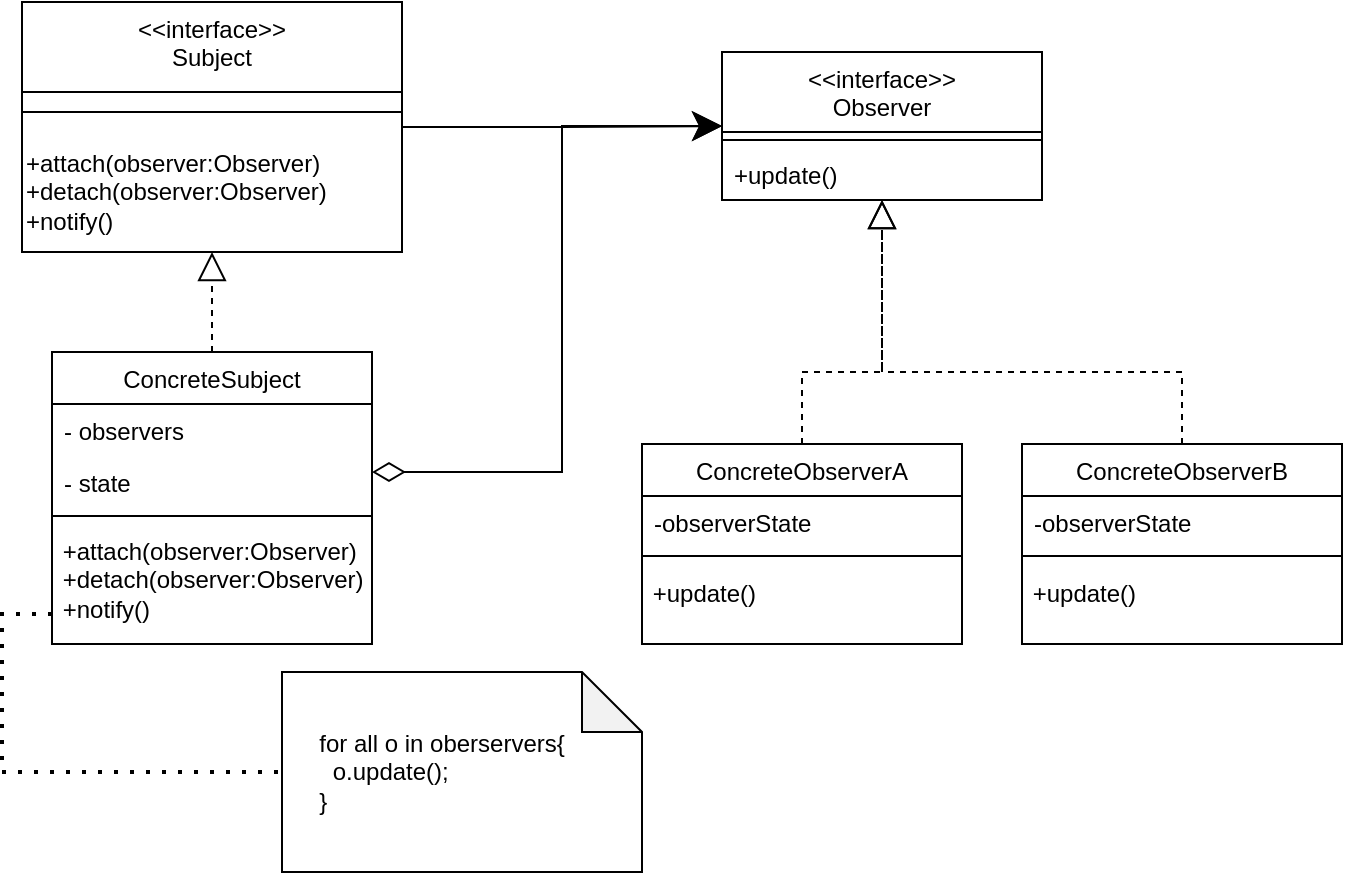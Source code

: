 <mxfile version="24.4.4" type="github">
  <diagram id="C5RBs43oDa-KdzZeNtuy" name="Page-1">
    <mxGraphModel dx="1050" dy="522" grid="1" gridSize="10" guides="1" tooltips="1" connect="1" arrows="1" fold="1" page="1" pageScale="1" pageWidth="827" pageHeight="1169" math="0" shadow="0">
      <root>
        <mxCell id="WIyWlLk6GJQsqaUBKTNV-0" />
        <mxCell id="WIyWlLk6GJQsqaUBKTNV-1" parent="WIyWlLk6GJQsqaUBKTNV-0" />
        <mxCell id="-sZlkgcCHvnuUmqD_3kK-25" value="&lt;&lt;interface&gt;&gt;&#xa;Subject" style="swimlane;fontStyle=0;align=center;verticalAlign=top;childLayout=stackLayout;horizontal=1;startSize=45;horizontalStack=0;resizeParent=1;resizeLast=0;collapsible=1;marginBottom=0;rounded=0;shadow=0;strokeWidth=1;" parent="WIyWlLk6GJQsqaUBKTNV-1" vertex="1">
          <mxGeometry x="120" y="135" width="190" height="125" as="geometry">
            <mxRectangle x="230" y="140" width="160" height="26" as="alternateBounds" />
          </mxGeometry>
        </mxCell>
        <mxCell id="-sZlkgcCHvnuUmqD_3kK-26" value="" style="line;html=1;strokeWidth=1;align=left;verticalAlign=middle;spacingTop=-1;spacingLeft=3;spacingRight=3;rotatable=0;labelPosition=right;points=[];portConstraint=eastwest;" parent="-sZlkgcCHvnuUmqD_3kK-25" vertex="1">
          <mxGeometry y="45" width="190" height="20" as="geometry" />
        </mxCell>
        <mxCell id="-sZlkgcCHvnuUmqD_3kK-27" value="&lt;div style=&quot;&quot;&gt;&lt;span style=&quot;background-color: initial;&quot;&gt;+attach(observer:Observer)&lt;/span&gt;&lt;/div&gt;&lt;div style=&quot;&quot;&gt;+detach(observer:Observer)&lt;br&gt;&lt;/div&gt;&lt;div style=&quot;&quot;&gt;+notify()&lt;br&gt;&lt;/div&gt;" style="text;html=1;align=left;verticalAlign=middle;whiteSpace=wrap;rounded=0;" parent="-sZlkgcCHvnuUmqD_3kK-25" vertex="1">
          <mxGeometry y="65" width="190" height="60" as="geometry" />
        </mxCell>
        <mxCell id="-sZlkgcCHvnuUmqD_3kK-55" style="edgeStyle=orthogonalEdgeStyle;rounded=0;orthogonalLoop=1;jettySize=auto;html=1;endArrow=classic;endFill=1;startArrow=diamondThin;startFill=0;strokeWidth=1;endSize=12;startSize=14;" parent="WIyWlLk6GJQsqaUBKTNV-1" source="-sZlkgcCHvnuUmqD_3kK-28" target="-sZlkgcCHvnuUmqD_3kK-37" edge="1">
          <mxGeometry relative="1" as="geometry">
            <Array as="points">
              <mxPoint x="390" y="370" />
              <mxPoint x="390" y="197" />
            </Array>
          </mxGeometry>
        </mxCell>
        <mxCell id="-sZlkgcCHvnuUmqD_3kK-28" value="ConcreteSubject" style="swimlane;fontStyle=0;align=center;verticalAlign=top;childLayout=stackLayout;horizontal=1;startSize=26;horizontalStack=0;resizeParent=1;resizeLast=0;collapsible=1;marginBottom=0;rounded=0;shadow=0;strokeWidth=1;" parent="WIyWlLk6GJQsqaUBKTNV-1" vertex="1">
          <mxGeometry x="135" y="310" width="160" height="146" as="geometry">
            <mxRectangle x="130" y="380" width="160" height="26" as="alternateBounds" />
          </mxGeometry>
        </mxCell>
        <mxCell id="-sZlkgcCHvnuUmqD_3kK-29" value="- observers" style="text;align=left;verticalAlign=top;spacingLeft=4;spacingRight=4;overflow=hidden;rotatable=0;points=[[0,0.5],[1,0.5]];portConstraint=eastwest;" parent="-sZlkgcCHvnuUmqD_3kK-28" vertex="1">
          <mxGeometry y="26" width="160" height="26" as="geometry" />
        </mxCell>
        <mxCell id="-sZlkgcCHvnuUmqD_3kK-54" value="- state" style="text;align=left;verticalAlign=top;spacingLeft=4;spacingRight=4;overflow=hidden;rotatable=0;points=[[0,0.5],[1,0.5]];portConstraint=eastwest;" parent="-sZlkgcCHvnuUmqD_3kK-28" vertex="1">
          <mxGeometry y="52" width="160" height="26" as="geometry" />
        </mxCell>
        <mxCell id="-sZlkgcCHvnuUmqD_3kK-30" value="" style="line;html=1;strokeWidth=1;align=left;verticalAlign=middle;spacingTop=-1;spacingLeft=3;spacingRight=3;rotatable=0;labelPosition=right;points=[];portConstraint=eastwest;" parent="-sZlkgcCHvnuUmqD_3kK-28" vertex="1">
          <mxGeometry y="78" width="160" height="8" as="geometry" />
        </mxCell>
        <mxCell id="-sZlkgcCHvnuUmqD_3kK-59" value="&lt;div style=&quot;&quot;&gt;&lt;span style=&quot;background-color: initial;&quot;&gt;&amp;nbsp;+attach(observer:Observer)&lt;/span&gt;&lt;/div&gt;&lt;div style=&quot;&quot;&gt;&amp;nbsp;+detach(observer:Observer)&lt;br&gt;&lt;/div&gt;&lt;div style=&quot;&quot;&gt;&amp;nbsp;+notify()&lt;br&gt;&lt;/div&gt;" style="text;html=1;align=left;verticalAlign=top;whiteSpace=wrap;rounded=0;" parent="-sZlkgcCHvnuUmqD_3kK-28" vertex="1">
          <mxGeometry y="86" width="160" height="60" as="geometry" />
        </mxCell>
        <mxCell id="-sZlkgcCHvnuUmqD_3kK-33" value="ConcreteObserverA" style="swimlane;fontStyle=0;align=center;verticalAlign=top;childLayout=stackLayout;horizontal=1;startSize=26;horizontalStack=0;resizeParent=1;resizeLast=0;collapsible=1;marginBottom=0;rounded=0;shadow=0;strokeWidth=1;" parent="WIyWlLk6GJQsqaUBKTNV-1" vertex="1">
          <mxGeometry x="430" y="356" width="160" height="100" as="geometry">
            <mxRectangle x="340" y="380" width="170" height="26" as="alternateBounds" />
          </mxGeometry>
        </mxCell>
        <mxCell id="-sZlkgcCHvnuUmqD_3kK-34" value="-observerState" style="text;align=left;verticalAlign=top;spacingLeft=4;spacingRight=4;overflow=hidden;rotatable=0;points=[[0,0.5],[1,0.5]];portConstraint=eastwest;" parent="-sZlkgcCHvnuUmqD_3kK-33" vertex="1">
          <mxGeometry y="26" width="160" height="26" as="geometry" />
        </mxCell>
        <mxCell id="-sZlkgcCHvnuUmqD_3kK-35" value="" style="line;html=1;strokeWidth=1;align=left;verticalAlign=middle;spacingTop=-1;spacingLeft=3;spacingRight=3;rotatable=0;labelPosition=right;points=[];portConstraint=eastwest;" parent="-sZlkgcCHvnuUmqD_3kK-33" vertex="1">
          <mxGeometry y="52" width="160" height="8" as="geometry" />
        </mxCell>
        <mxCell id="-sZlkgcCHvnuUmqD_3kK-36" value="&amp;nbsp;+update()" style="text;html=1;align=left;verticalAlign=middle;resizable=0;points=[];autosize=1;strokeColor=none;fillColor=none;" parent="-sZlkgcCHvnuUmqD_3kK-33" vertex="1">
          <mxGeometry y="60" width="160" height="30" as="geometry" />
        </mxCell>
        <mxCell id="-sZlkgcCHvnuUmqD_3kK-37" value="&lt;&lt;interface&gt;&gt;&#xa;Observer" style="swimlane;fontStyle=0;align=center;verticalAlign=middle;childLayout=stackLayout;horizontal=1;startSize=40;horizontalStack=0;resizeParent=1;resizeLast=0;collapsible=1;marginBottom=0;rounded=0;shadow=0;strokeWidth=1;" parent="WIyWlLk6GJQsqaUBKTNV-1" vertex="1">
          <mxGeometry x="470" y="160" width="160" height="74" as="geometry">
            <mxRectangle x="550" y="140" width="160" height="26" as="alternateBounds" />
          </mxGeometry>
        </mxCell>
        <mxCell id="-sZlkgcCHvnuUmqD_3kK-38" value="" style="line;html=1;strokeWidth=1;align=left;verticalAlign=middle;spacingTop=-1;spacingLeft=3;spacingRight=3;rotatable=1;labelPosition=right;points=[];portConstraint=eastwest;movable=1;resizable=1;deletable=1;editable=1;locked=0;connectable=1;" parent="-sZlkgcCHvnuUmqD_3kK-37" vertex="1">
          <mxGeometry y="40" width="160" height="8" as="geometry" />
        </mxCell>
        <mxCell id="-sZlkgcCHvnuUmqD_3kK-60" value="+update()" style="text;align=left;verticalAlign=top;spacingLeft=4;spacingRight=4;overflow=hidden;rotatable=1;points=[[0,0.5],[1,0.5]];portConstraint=eastwest;movable=1;resizable=1;deletable=1;editable=1;locked=0;connectable=1;" parent="-sZlkgcCHvnuUmqD_3kK-37" vertex="1">
          <mxGeometry y="48" width="160" height="26" as="geometry" />
        </mxCell>
        <mxCell id="-sZlkgcCHvnuUmqD_3kK-40" value="ConcreteObserverB" style="swimlane;fontStyle=0;align=center;verticalAlign=top;childLayout=stackLayout;horizontal=1;startSize=26;horizontalStack=0;resizeParent=1;resizeLast=0;collapsible=1;marginBottom=0;rounded=0;shadow=0;strokeWidth=1;" parent="WIyWlLk6GJQsqaUBKTNV-1" vertex="1">
          <mxGeometry x="620" y="356" width="160" height="100" as="geometry">
            <mxRectangle x="340" y="380" width="170" height="26" as="alternateBounds" />
          </mxGeometry>
        </mxCell>
        <mxCell id="-sZlkgcCHvnuUmqD_3kK-41" value="-observerState" style="text;align=left;verticalAlign=top;spacingLeft=4;spacingRight=4;overflow=hidden;rotatable=0;points=[[0,0.5],[1,0.5]];portConstraint=eastwest;" parent="-sZlkgcCHvnuUmqD_3kK-40" vertex="1">
          <mxGeometry y="26" width="160" height="26" as="geometry" />
        </mxCell>
        <mxCell id="-sZlkgcCHvnuUmqD_3kK-42" value="" style="line;html=1;strokeWidth=1;align=left;verticalAlign=middle;spacingTop=-1;spacingLeft=3;spacingRight=3;rotatable=0;labelPosition=right;points=[];portConstraint=eastwest;" parent="-sZlkgcCHvnuUmqD_3kK-40" vertex="1">
          <mxGeometry y="52" width="160" height="8" as="geometry" />
        </mxCell>
        <mxCell id="-sZlkgcCHvnuUmqD_3kK-43" value="&amp;nbsp;+update()" style="text;html=1;align=left;verticalAlign=middle;resizable=0;points=[];autosize=1;strokeColor=none;fillColor=none;" parent="-sZlkgcCHvnuUmqD_3kK-40" vertex="1">
          <mxGeometry y="60" width="160" height="30" as="geometry" />
        </mxCell>
        <mxCell id="-sZlkgcCHvnuUmqD_3kK-44" value="&amp;nbsp; &amp;nbsp; &amp;nbsp;for all o in oberservers{&amp;nbsp; &amp;nbsp; &amp;nbsp; &amp;nbsp; &amp;nbsp; &amp;nbsp; &amp;nbsp; &amp;nbsp; &amp;nbsp; &amp;nbsp;o.update();&lt;br&gt;&amp;nbsp; &amp;nbsp; &amp;nbsp;}" style="shape=note;whiteSpace=wrap;html=1;backgroundOutline=1;darkOpacity=0.05;align=left;" parent="WIyWlLk6GJQsqaUBKTNV-1" vertex="1">
          <mxGeometry x="250" y="470" width="180" height="100" as="geometry" />
        </mxCell>
        <mxCell id="-sZlkgcCHvnuUmqD_3kK-45" value="" style="endArrow=none;dashed=1;html=1;dashPattern=1 3;strokeWidth=2;rounded=0;exitX=0;exitY=0.75;exitDx=0;exitDy=0;" parent="WIyWlLk6GJQsqaUBKTNV-1" source="-sZlkgcCHvnuUmqD_3kK-59" target="-sZlkgcCHvnuUmqD_3kK-44" edge="1">
          <mxGeometry width="50" height="50" relative="1" as="geometry">
            <mxPoint x="120" y="400" as="sourcePoint" />
            <mxPoint x="90" y="90" as="targetPoint" />
            <Array as="points">
              <mxPoint x="110" y="441" />
              <mxPoint x="110" y="520" />
            </Array>
          </mxGeometry>
        </mxCell>
        <mxCell id="-sZlkgcCHvnuUmqD_3kK-46" value="" style="endArrow=block;dashed=1;endFill=0;endSize=12;html=1;rounded=0;" parent="WIyWlLk6GJQsqaUBKTNV-1" source="-sZlkgcCHvnuUmqD_3kK-28" target="-sZlkgcCHvnuUmqD_3kK-25" edge="1">
          <mxGeometry width="160" relative="1" as="geometry">
            <mxPoint x="209.62" y="340" as="sourcePoint" />
            <mxPoint x="209.62" y="250" as="targetPoint" />
          </mxGeometry>
        </mxCell>
        <mxCell id="-sZlkgcCHvnuUmqD_3kK-47" value="" style="endArrow=block;dashed=1;endFill=0;endSize=12;html=1;rounded=0;" parent="WIyWlLk6GJQsqaUBKTNV-1" source="-sZlkgcCHvnuUmqD_3kK-33" target="-sZlkgcCHvnuUmqD_3kK-37" edge="1">
          <mxGeometry width="160" relative="1" as="geometry">
            <mxPoint x="400" y="360" as="sourcePoint" />
            <mxPoint x="620" y="220" as="targetPoint" />
            <Array as="points">
              <mxPoint x="510" y="320" />
              <mxPoint x="550" y="320" />
            </Array>
          </mxGeometry>
        </mxCell>
        <mxCell id="-sZlkgcCHvnuUmqD_3kK-48" value="" style="endArrow=block;dashed=1;endFill=0;endSize=12;html=1;rounded=0;" parent="WIyWlLk6GJQsqaUBKTNV-1" source="-sZlkgcCHvnuUmqD_3kK-40" target="-sZlkgcCHvnuUmqD_3kK-37" edge="1">
          <mxGeometry width="160" relative="1" as="geometry">
            <mxPoint x="730" y="360" as="sourcePoint" />
            <mxPoint x="620" y="220" as="targetPoint" />
            <Array as="points">
              <mxPoint x="700" y="320" />
              <mxPoint x="550" y="320" />
            </Array>
          </mxGeometry>
        </mxCell>
        <mxCell id="-sZlkgcCHvnuUmqD_3kK-49" value="" style="endArrow=classic;html=1;endSize=12;startArrow=none;startSize=14;startFill=0;edgeStyle=orthogonalEdgeStyle;align=left;verticalAlign=bottom;rounded=0;endFill=1;" parent="WIyWlLk6GJQsqaUBKTNV-1" source="-sZlkgcCHvnuUmqD_3kK-25" target="-sZlkgcCHvnuUmqD_3kK-37" edge="1">
          <mxGeometry x="-1" y="3" relative="1" as="geometry">
            <mxPoint x="320" y="190" as="sourcePoint" />
            <mxPoint x="540" y="190" as="targetPoint" />
          </mxGeometry>
        </mxCell>
      </root>
    </mxGraphModel>
  </diagram>
</mxfile>
